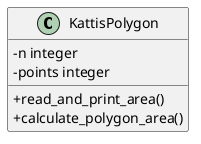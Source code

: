 @startuml
skinparam classAttributeIconSize 0
class KattisPolygon {
-n integer
-points integer
+read_and_print_area()
+calculate_polygon_area()
}
@enduml